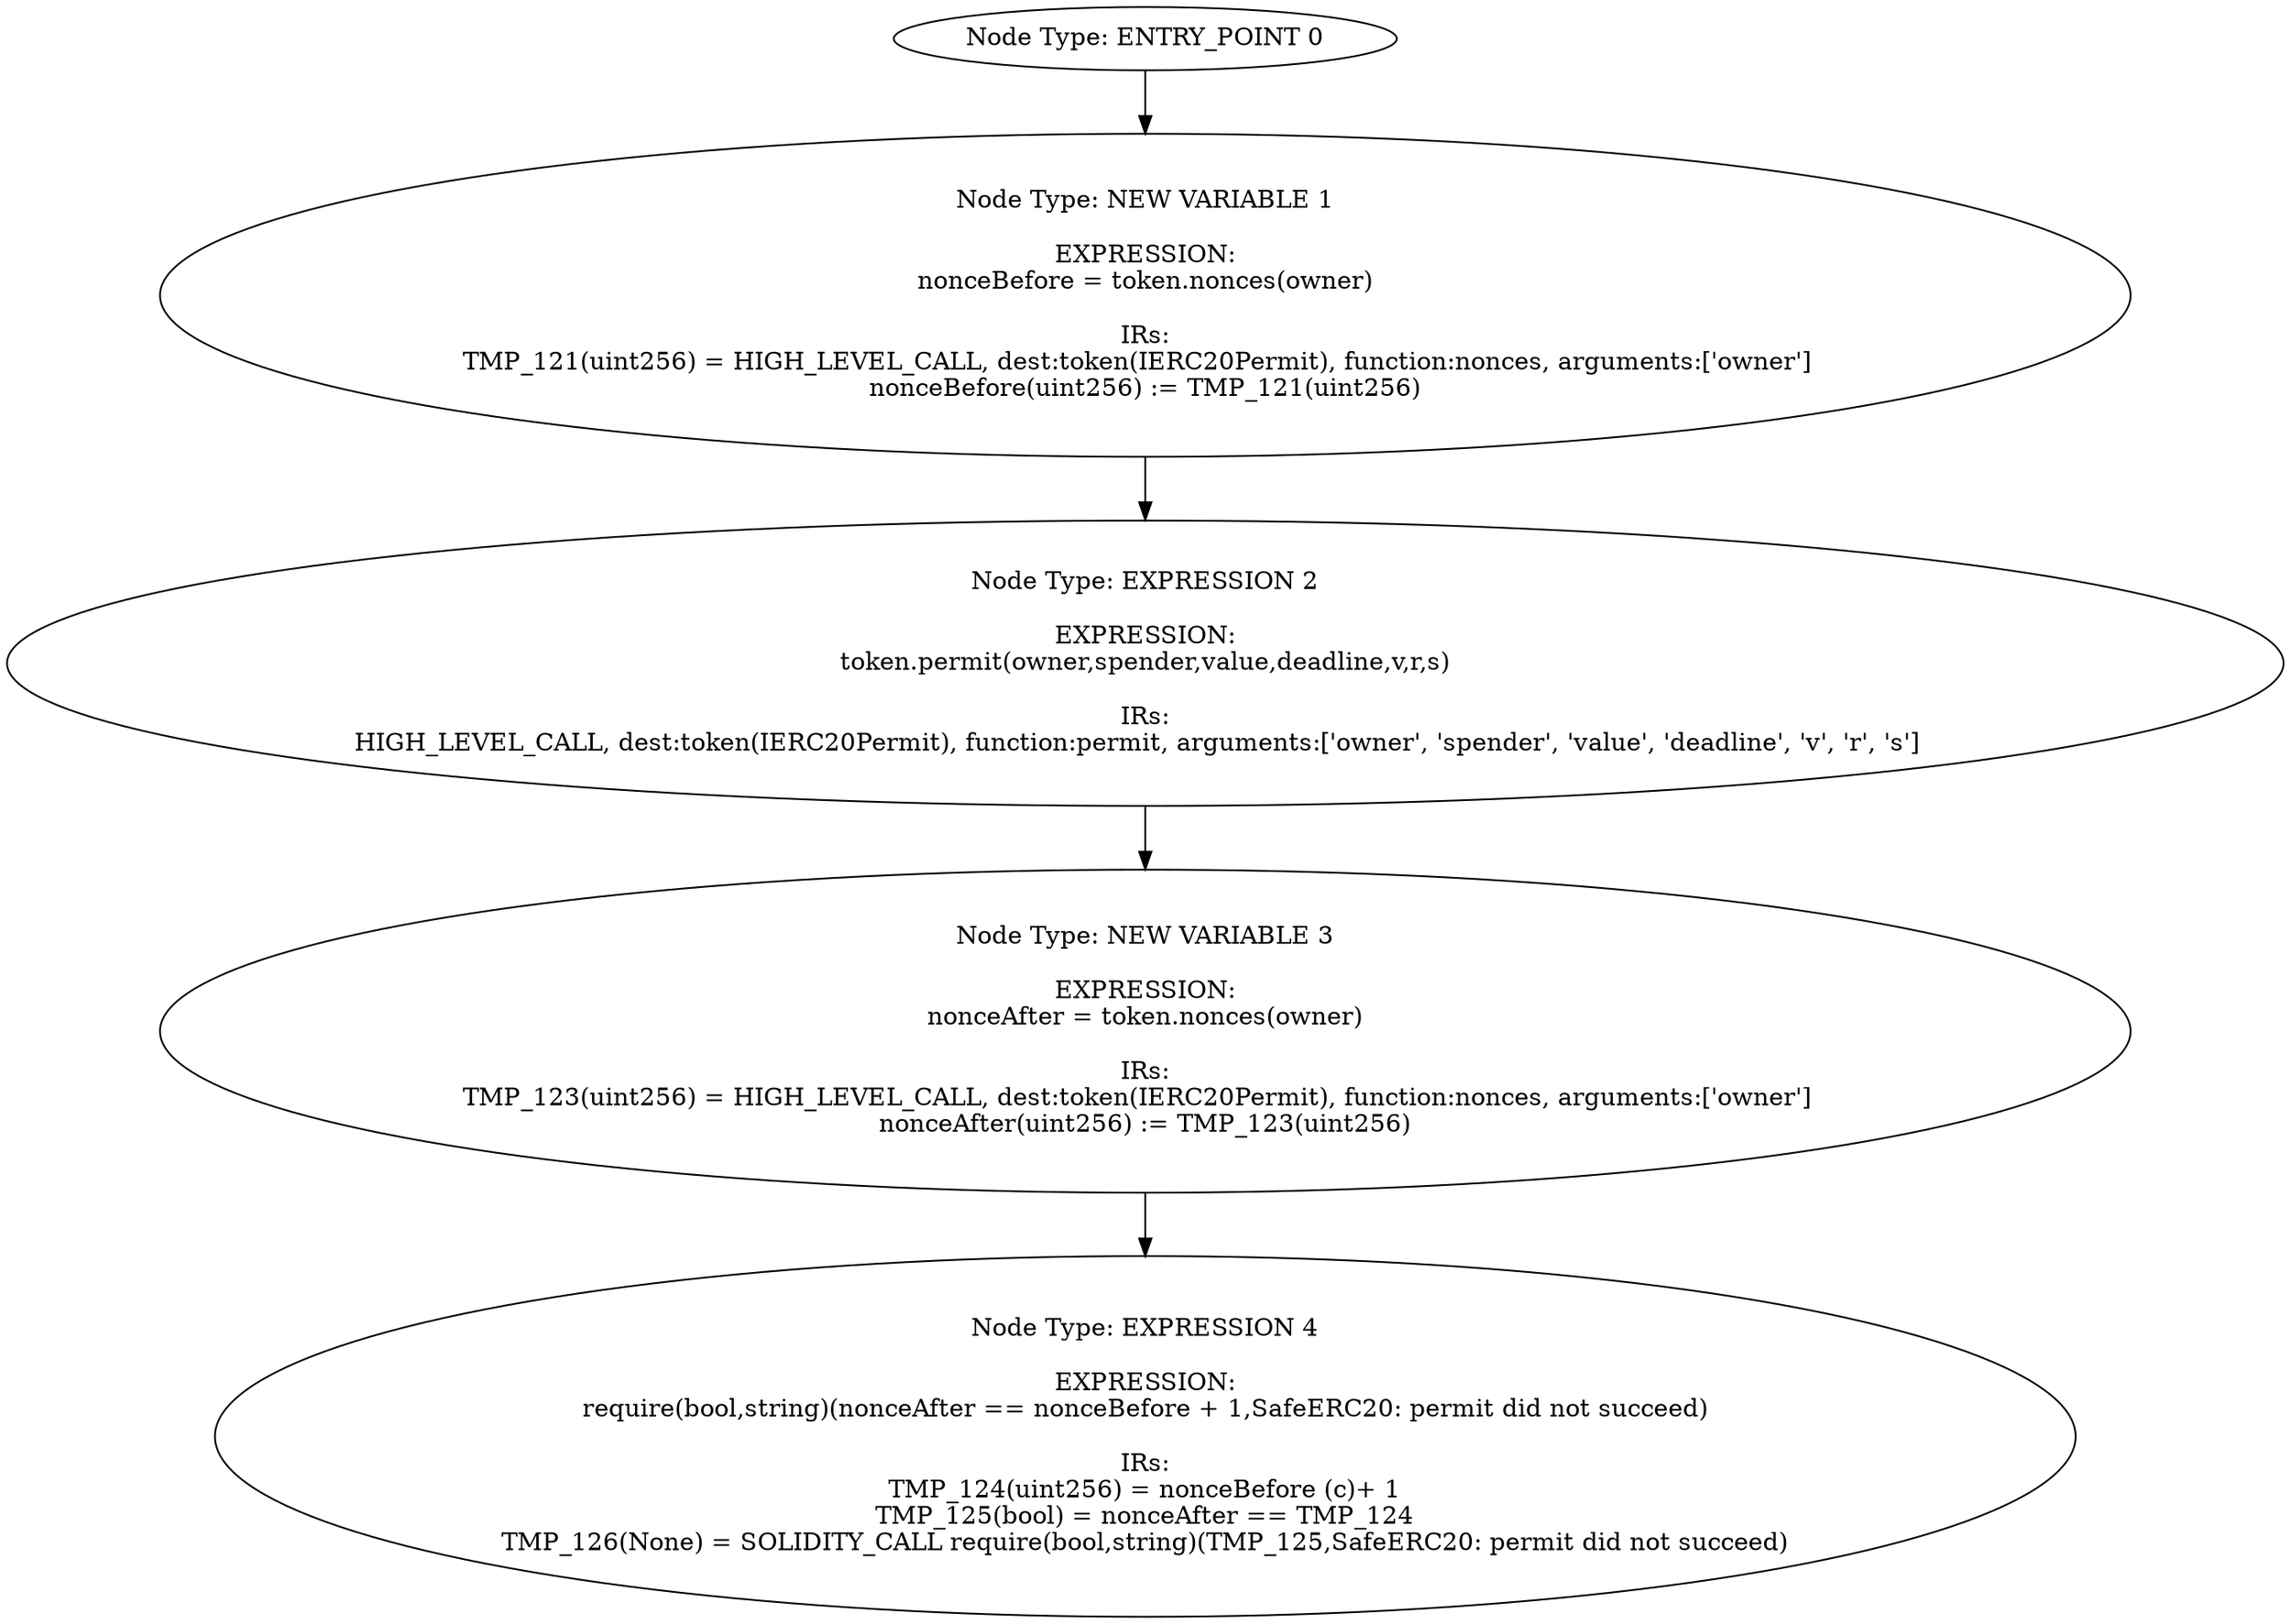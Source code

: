 digraph{
0[label="Node Type: ENTRY_POINT 0
"];
0->1;
1[label="Node Type: NEW VARIABLE 1

EXPRESSION:
nonceBefore = token.nonces(owner)

IRs:
TMP_121(uint256) = HIGH_LEVEL_CALL, dest:token(IERC20Permit), function:nonces, arguments:['owner']  
nonceBefore(uint256) := TMP_121(uint256)"];
1->2;
2[label="Node Type: EXPRESSION 2

EXPRESSION:
token.permit(owner,spender,value,deadline,v,r,s)

IRs:
HIGH_LEVEL_CALL, dest:token(IERC20Permit), function:permit, arguments:['owner', 'spender', 'value', 'deadline', 'v', 'r', 's']  "];
2->3;
3[label="Node Type: NEW VARIABLE 3

EXPRESSION:
nonceAfter = token.nonces(owner)

IRs:
TMP_123(uint256) = HIGH_LEVEL_CALL, dest:token(IERC20Permit), function:nonces, arguments:['owner']  
nonceAfter(uint256) := TMP_123(uint256)"];
3->4;
4[label="Node Type: EXPRESSION 4

EXPRESSION:
require(bool,string)(nonceAfter == nonceBefore + 1,SafeERC20: permit did not succeed)

IRs:
TMP_124(uint256) = nonceBefore (c)+ 1
TMP_125(bool) = nonceAfter == TMP_124
TMP_126(None) = SOLIDITY_CALL require(bool,string)(TMP_125,SafeERC20: permit did not succeed)"];
}
